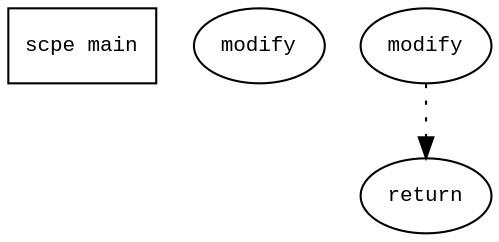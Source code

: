 digraph AST {
  graph [fontname="Times New Roman",fontsize=10];
  node  [fontname="Courier New",fontsize=10];
  edge  [fontname="Times New Roman",fontsize=10];

  node1840 [label="scpe main",shape=box];
  node1853 [label="modify",shape=ellipse];
  node1854 [label="modify",shape=ellipse];
  node1855 [label="return",shape=ellipse];
  node1854 -> node1855 [style=dotted]
} 